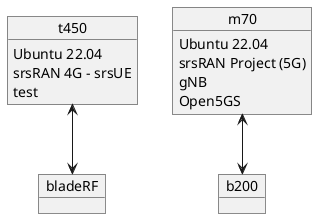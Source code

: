 @startuml
object t450{
Ubuntu 22.04
srsRAN 4G - srsUE
test
}
object bladeRF
object m70{
Ubuntu 22.04
srsRAN Project (5G)
gNB
Open5GS
}
object b200

t450 <--> bladeRF
m70 <--> b200
@enduml
